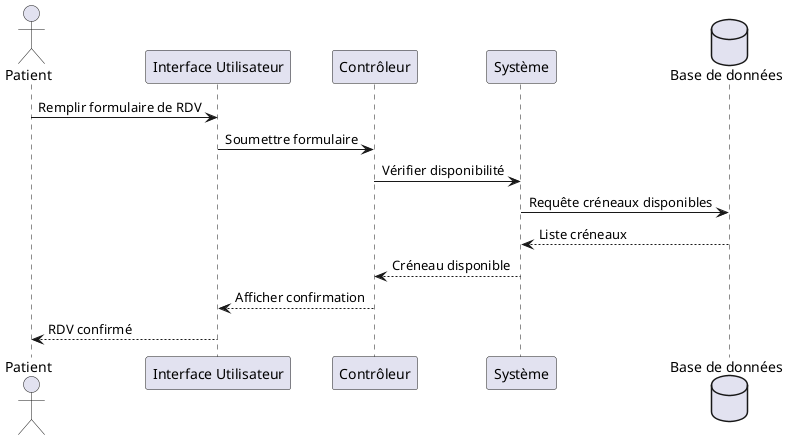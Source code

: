 @startuml
actor Patient
participant "Interface Utilisateur" as IU
participant "Contrôleur" as Controller
participant "Système" as System
database "Base de données" as DB

Patient -> IU : Remplir formulaire de RDV
IU -> Controller : Soumettre formulaire
Controller -> System : Vérifier disponibilité
System -> DB : Requête créneaux disponibles
DB --> System : Liste créneaux
System --> Controller : Créneau disponible
Controller --> IU : Afficher confirmation
IU --> Patient : RDV confirmé
@enduml
